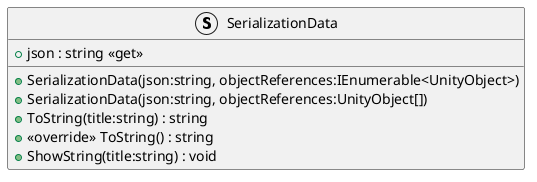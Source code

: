 @startuml
struct SerializationData {
    + json : string <<get>>
    + SerializationData(json:string, objectReferences:IEnumerable<UnityObject>)
    + SerializationData(json:string, objectReferences:UnityObject[])
    + ToString(title:string) : string
    + <<override>> ToString() : string
    + ShowString(title:string) : void
}
@enduml
